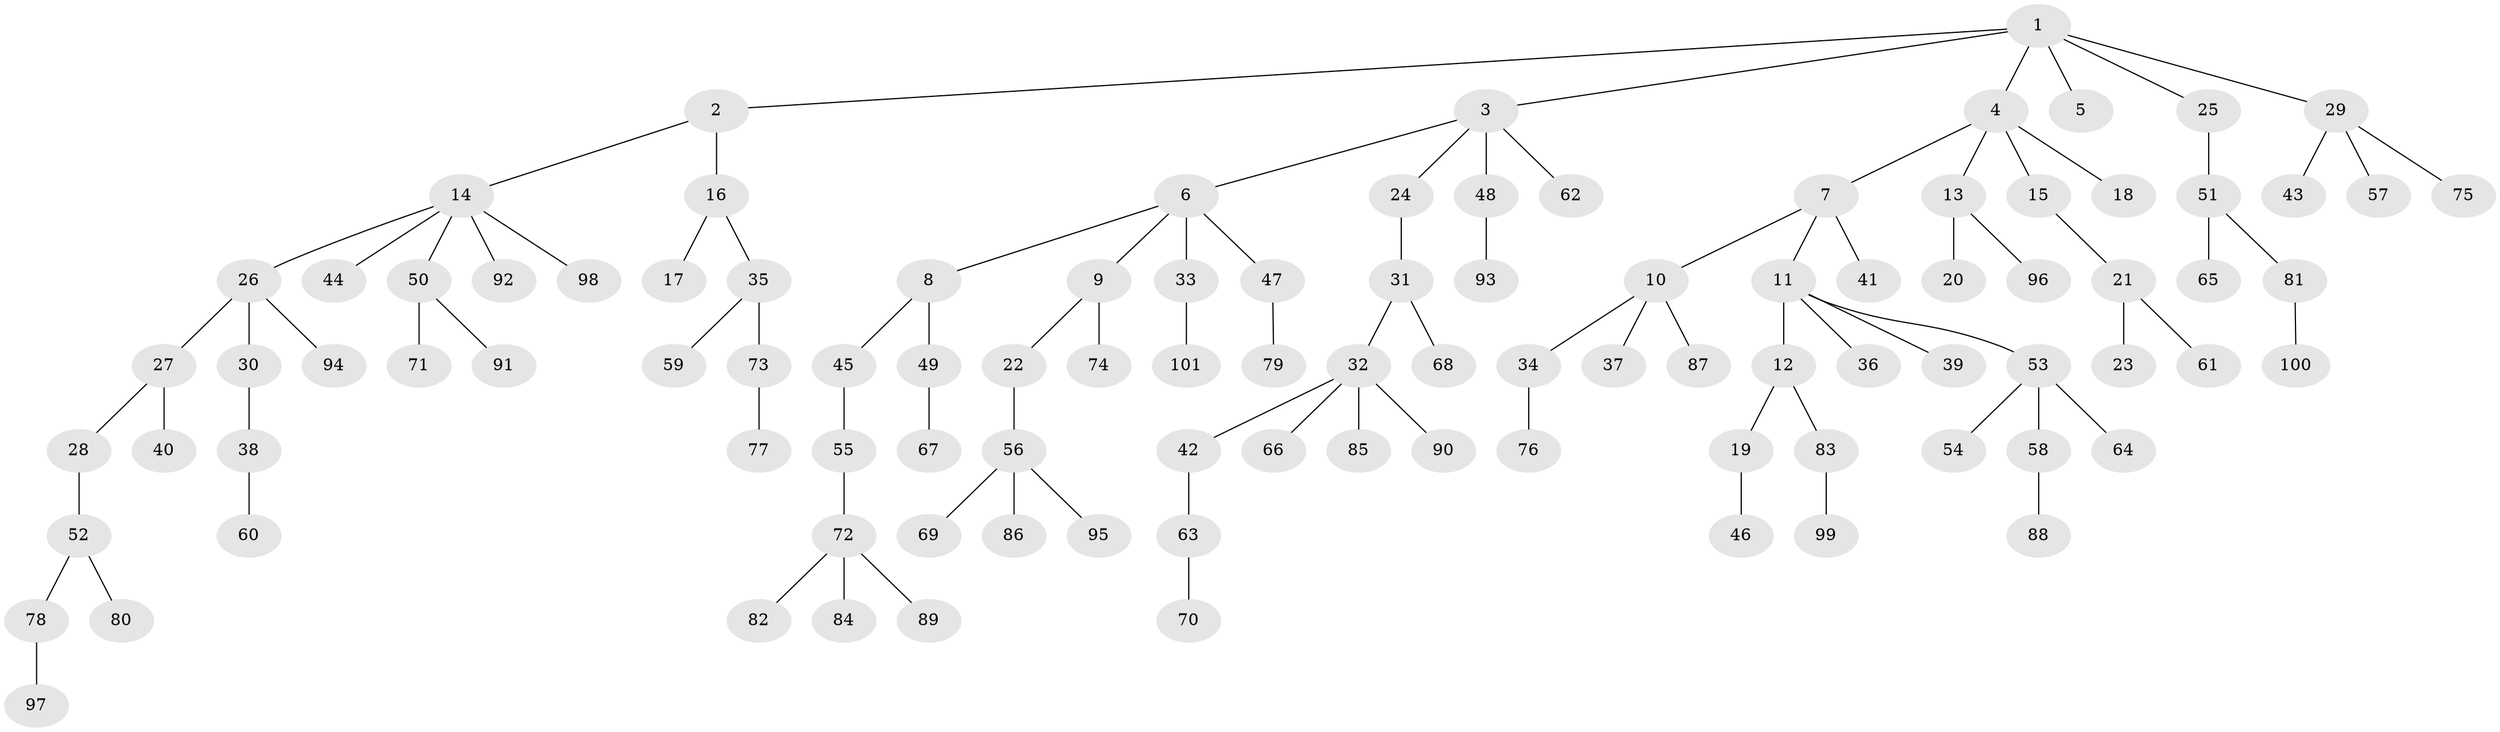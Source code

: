 // Generated by graph-tools (version 1.1) at 2025/11/02/27/25 16:11:28]
// undirected, 101 vertices, 100 edges
graph export_dot {
graph [start="1"]
  node [color=gray90,style=filled];
  1;
  2;
  3;
  4;
  5;
  6;
  7;
  8;
  9;
  10;
  11;
  12;
  13;
  14;
  15;
  16;
  17;
  18;
  19;
  20;
  21;
  22;
  23;
  24;
  25;
  26;
  27;
  28;
  29;
  30;
  31;
  32;
  33;
  34;
  35;
  36;
  37;
  38;
  39;
  40;
  41;
  42;
  43;
  44;
  45;
  46;
  47;
  48;
  49;
  50;
  51;
  52;
  53;
  54;
  55;
  56;
  57;
  58;
  59;
  60;
  61;
  62;
  63;
  64;
  65;
  66;
  67;
  68;
  69;
  70;
  71;
  72;
  73;
  74;
  75;
  76;
  77;
  78;
  79;
  80;
  81;
  82;
  83;
  84;
  85;
  86;
  87;
  88;
  89;
  90;
  91;
  92;
  93;
  94;
  95;
  96;
  97;
  98;
  99;
  100;
  101;
  1 -- 2;
  1 -- 3;
  1 -- 4;
  1 -- 5;
  1 -- 25;
  1 -- 29;
  2 -- 14;
  2 -- 16;
  3 -- 6;
  3 -- 24;
  3 -- 48;
  3 -- 62;
  4 -- 7;
  4 -- 13;
  4 -- 15;
  4 -- 18;
  6 -- 8;
  6 -- 9;
  6 -- 33;
  6 -- 47;
  7 -- 10;
  7 -- 11;
  7 -- 41;
  8 -- 45;
  8 -- 49;
  9 -- 22;
  9 -- 74;
  10 -- 34;
  10 -- 37;
  10 -- 87;
  11 -- 12;
  11 -- 36;
  11 -- 39;
  11 -- 53;
  12 -- 19;
  12 -- 83;
  13 -- 20;
  13 -- 96;
  14 -- 26;
  14 -- 44;
  14 -- 50;
  14 -- 92;
  14 -- 98;
  15 -- 21;
  16 -- 17;
  16 -- 35;
  19 -- 46;
  21 -- 23;
  21 -- 61;
  22 -- 56;
  24 -- 31;
  25 -- 51;
  26 -- 27;
  26 -- 30;
  26 -- 94;
  27 -- 28;
  27 -- 40;
  28 -- 52;
  29 -- 43;
  29 -- 57;
  29 -- 75;
  30 -- 38;
  31 -- 32;
  31 -- 68;
  32 -- 42;
  32 -- 66;
  32 -- 85;
  32 -- 90;
  33 -- 101;
  34 -- 76;
  35 -- 59;
  35 -- 73;
  38 -- 60;
  42 -- 63;
  45 -- 55;
  47 -- 79;
  48 -- 93;
  49 -- 67;
  50 -- 71;
  50 -- 91;
  51 -- 65;
  51 -- 81;
  52 -- 78;
  52 -- 80;
  53 -- 54;
  53 -- 58;
  53 -- 64;
  55 -- 72;
  56 -- 69;
  56 -- 86;
  56 -- 95;
  58 -- 88;
  63 -- 70;
  72 -- 82;
  72 -- 84;
  72 -- 89;
  73 -- 77;
  78 -- 97;
  81 -- 100;
  83 -- 99;
}

